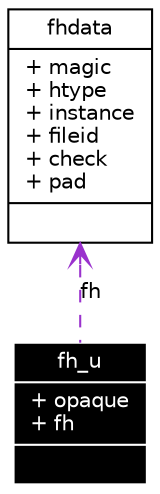 digraph G
{
  edge [fontname="Helvetica",fontsize=10,labelfontname="Helvetica",labelfontsize=10];
  node [fontname="Helvetica",fontsize=10,shape=record];
  Node21 [label="{fh_u\n|+ opaque\l+ fh\l|}",height=0.2,width=0.4,color="white", fillcolor="black", style="filled" fontcolor="white"];
  Node22 -> Node21 [dir=back,color="darkorchid3",fontsize=10,style="dashed",label="fh",arrowtail="open",fontname="Helvetica"];
  Node22 [label="{fhdata\n|+ magic\l+ htype\l+ instance\l+ fileid\l+ check\l+ pad\l|}",height=0.2,width=0.4,color="black",URL="$structfhdata.html"];
}
